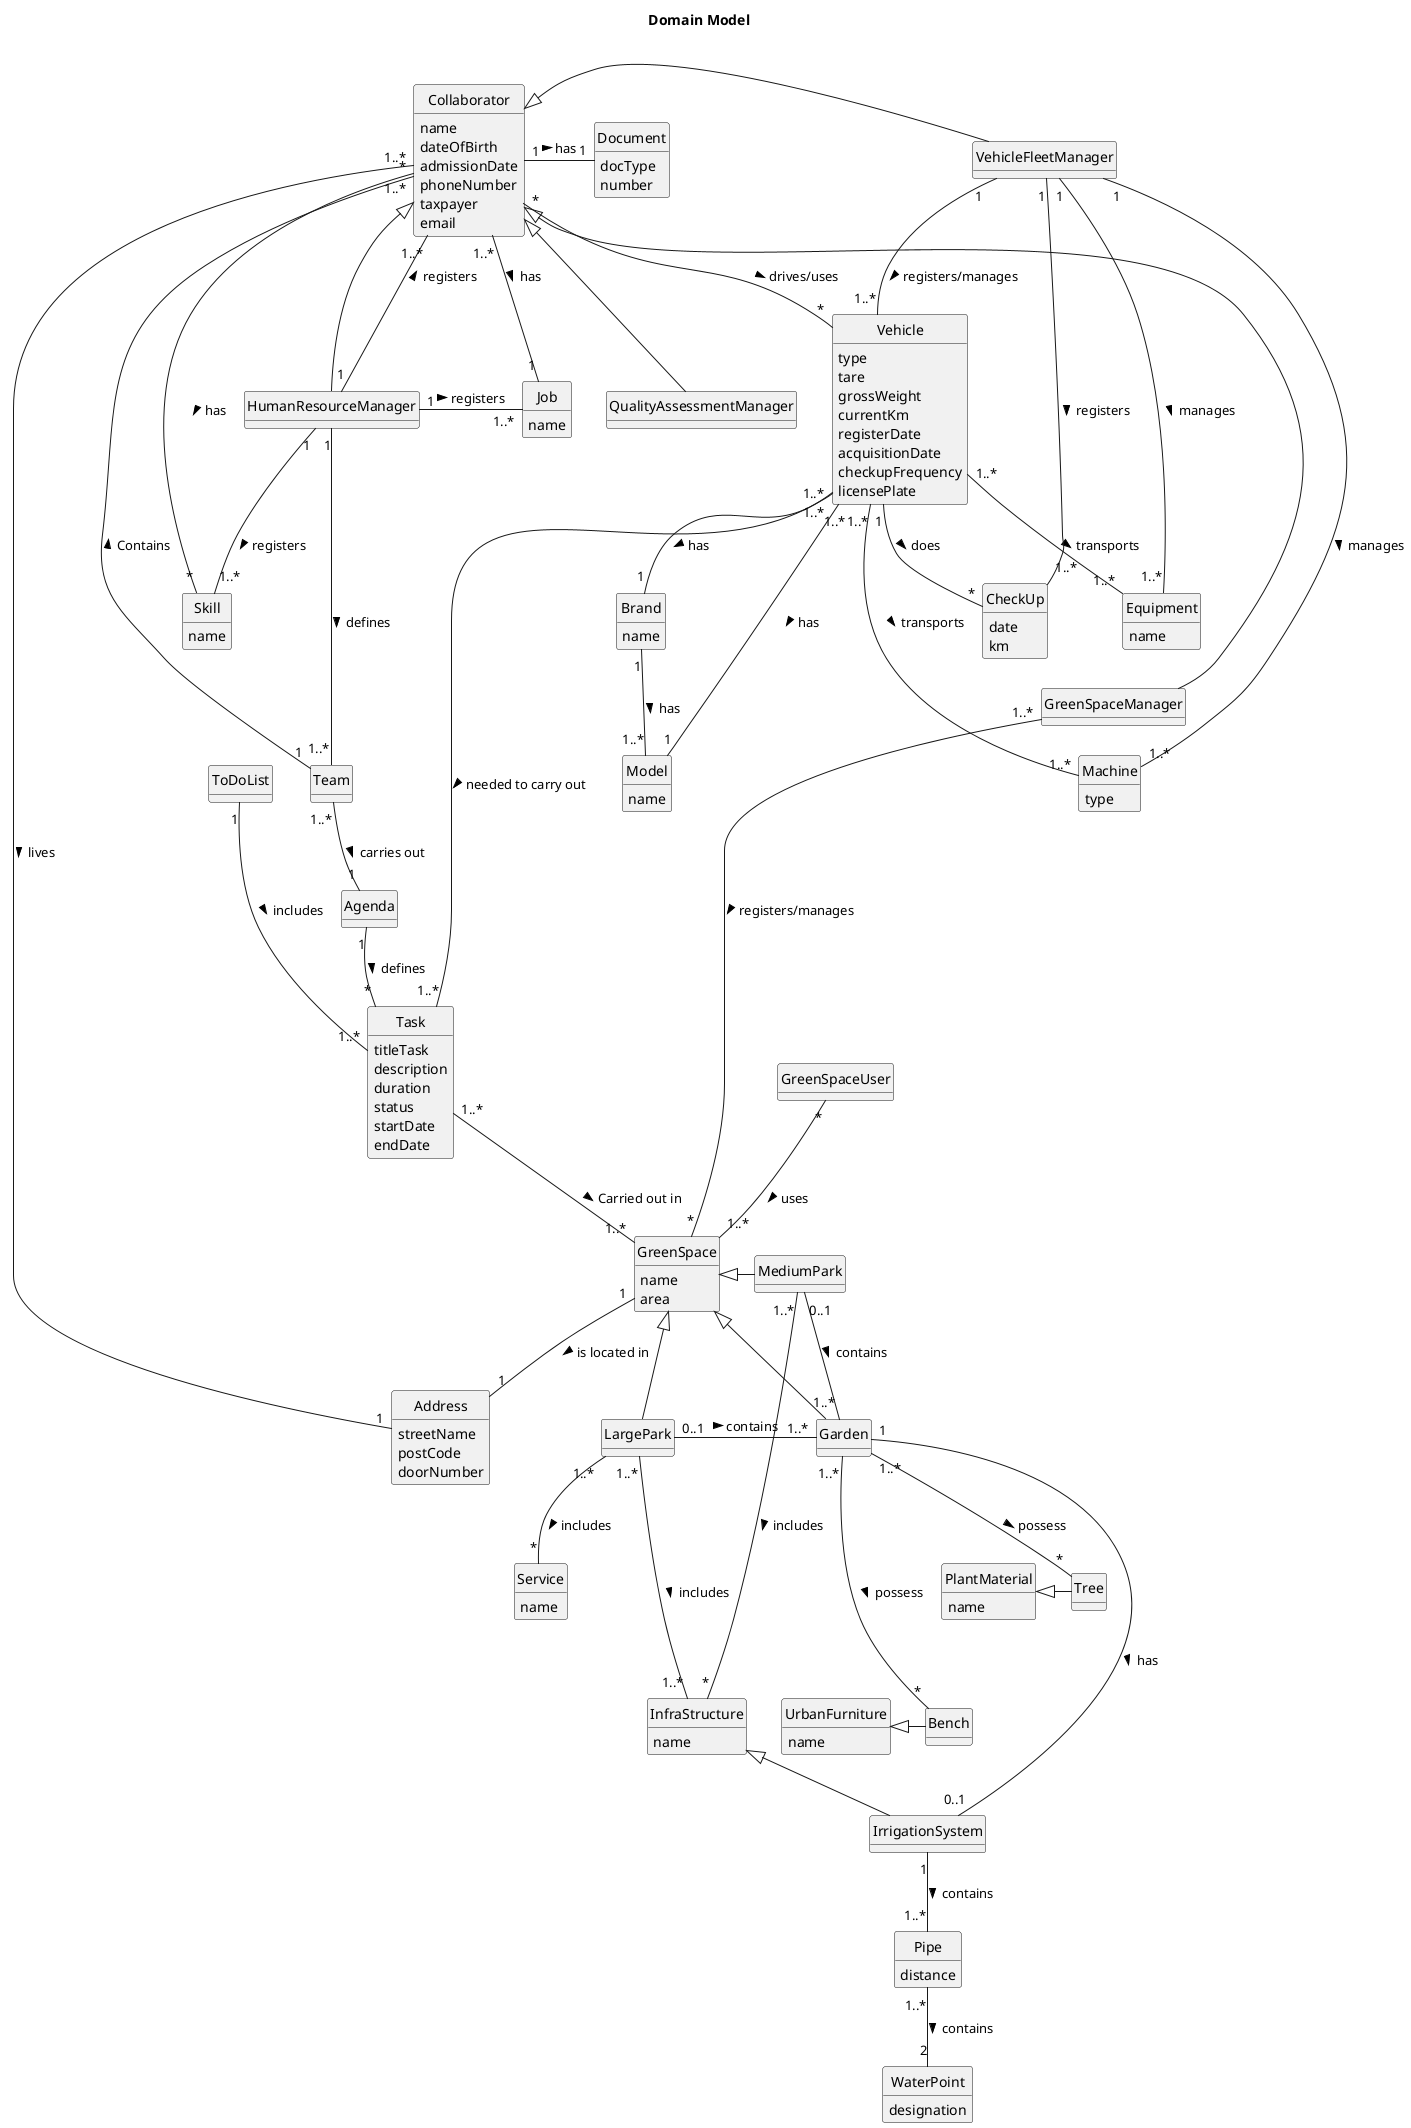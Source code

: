@startuml
skinparam monochrome true
skinparam packageStyle rectangle
skinparam shadowing false
skinparam classAttributeIconSize 0
hide circle
hide methods

title Domain Model


class Collaborator {
    name
    dateOfBirth
    admissionDate
    phoneNumber
    taxpayer
    email
}

class Document{
    docType
    number
}

class Address {
    streetName
    postCode
    doorNumber
}

class VehicleFleetManager {
}

class HumanResourceManager {
}

class GreenSpaceManager{
}

class GreenSpaceUser{
}

class QualityAssessmentManager{}

class Team{}

class Agenda{}

class ToDoList{}

class Task{
    titleTask
    description
    duration
    status
    startDate
    endDate
}

class Vehicle{
    type
    tare
    grossWeight
    currentKm
    registerDate
    acquisitionDate
    checkupFrequency
    licensePlate
}

class Brand{
    name
}

class Model{
    name
}


class CheckUp{
    date
    km
}

class Skill{
    name
}

class Job{
    name
}

class MediumPark{
}

'Verificar o localName
class GreenSpace{
    name
    area
}

class Garden{}

class LargePark{}

class PlantMaterial{
    name
}

class Tree{}

class UrbanFurniture{
    name
}

class Bench{}

class InfraStructure{
    name
}

class IrrigationSystem{}

class Pipe{
    distance
}

class WaterPoint{
    designation
}

class Service{
    name
}

class Machine{
    type
}

class Equipment{
    name
}


VehicleFleetManager "1" - "1..*" Machine :  manages >
VehicleFleetManager "1" - "1..*" Equipment :  manages >


Vehicle "1..*" - "1..*" Task :  needed to carry out >
Vehicle "1..*" --- "1..*" Machine :  transports >
Vehicle "1..*" -- "1..*" Equipment :  transports >
Vehicle "1..*" -- "1" Model :  has >

'Adicionar no glossario o ToDoList
ToDoList "1" --- "1..*" Task : includes >


IrrigationSystem "1" -- "1..*" Pipe : contains >
Pipe "1..*" -- "2" WaterPoint : contains >


InfraStructure <|- IrrigationSystem
Garden "1" ---- "0..1" IrrigationSystem : has >
MediumPark "1..*" -- "*" InfraStructure : includes >
LargePark "1..*" --- "1..*" InfraStructure : includes >
LargePark "1..*" -- "*" Service : includes >

Task "1..*" -- "1..*" GreenSpace :  Carried out in  >
PlantMaterial <|- Tree
Garden "1..*" -- "*" Tree : possess >

UrbanFurniture <|- Bench
Garden "1..*" --- "*" Bench : possess >


Collaborator "1..*" -- "1" Address : lives >

Vehicle "1..*" -- "1" Brand : has >
Brand "1" -- "1..*" Model : has >

GreenSpace <|- MediumPark
GreenSpace <|-- Garden
GreenSpace <|-- LargePark
MediumPark "0..1" -- "1..*" Garden : contains >
LargePark "0..1" - "1..*" Garden : contains >


Collaborator  <|--  QualityAssessmentManager
Collaborator  <|--  HumanResourceManager
Collaborator <|- VehicleFleetManager
Collaborator <|--- GreenSpaceManager

HumanResourceManager "1" -- "1..*" Collaborator : registers >
HumanResourceManager "1" - "1..*" Job : registers >
HumanResourceManager "1" -- "1..*" Skill : registers >
HumanResourceManager "1" -- "1..*" Team : defines >


Collaborator "*" -- "*" Vehicle : drives/uses >
Collaborator "1..*" ---- "1" Team : Contains <

Team "1..*" -- "1" Agenda : carries out >

Agenda "1" -- "*" Task : defines >

Vehicle "1" -- "*" CheckUp :  does >

Skill "*" -- "*" Collaborator : has <

Job "1" -- "1..*" Collaborator : has <

VehicleFleetManager "1" -- "1..*" Vehicle : registers/manages >
VehicleFleetManager "1" -- "1..*" CheckUp : registers >

GreenSpaceManager "1..*" -- "*" GreenSpace :  registers/manages >
GreenSpaceUser "*" -- "1..*" GreenSpace :  uses >

Collaborator "1" - "1" Document : has >

GreenSpace "1" -- "1" Address : is located in >

@enduml